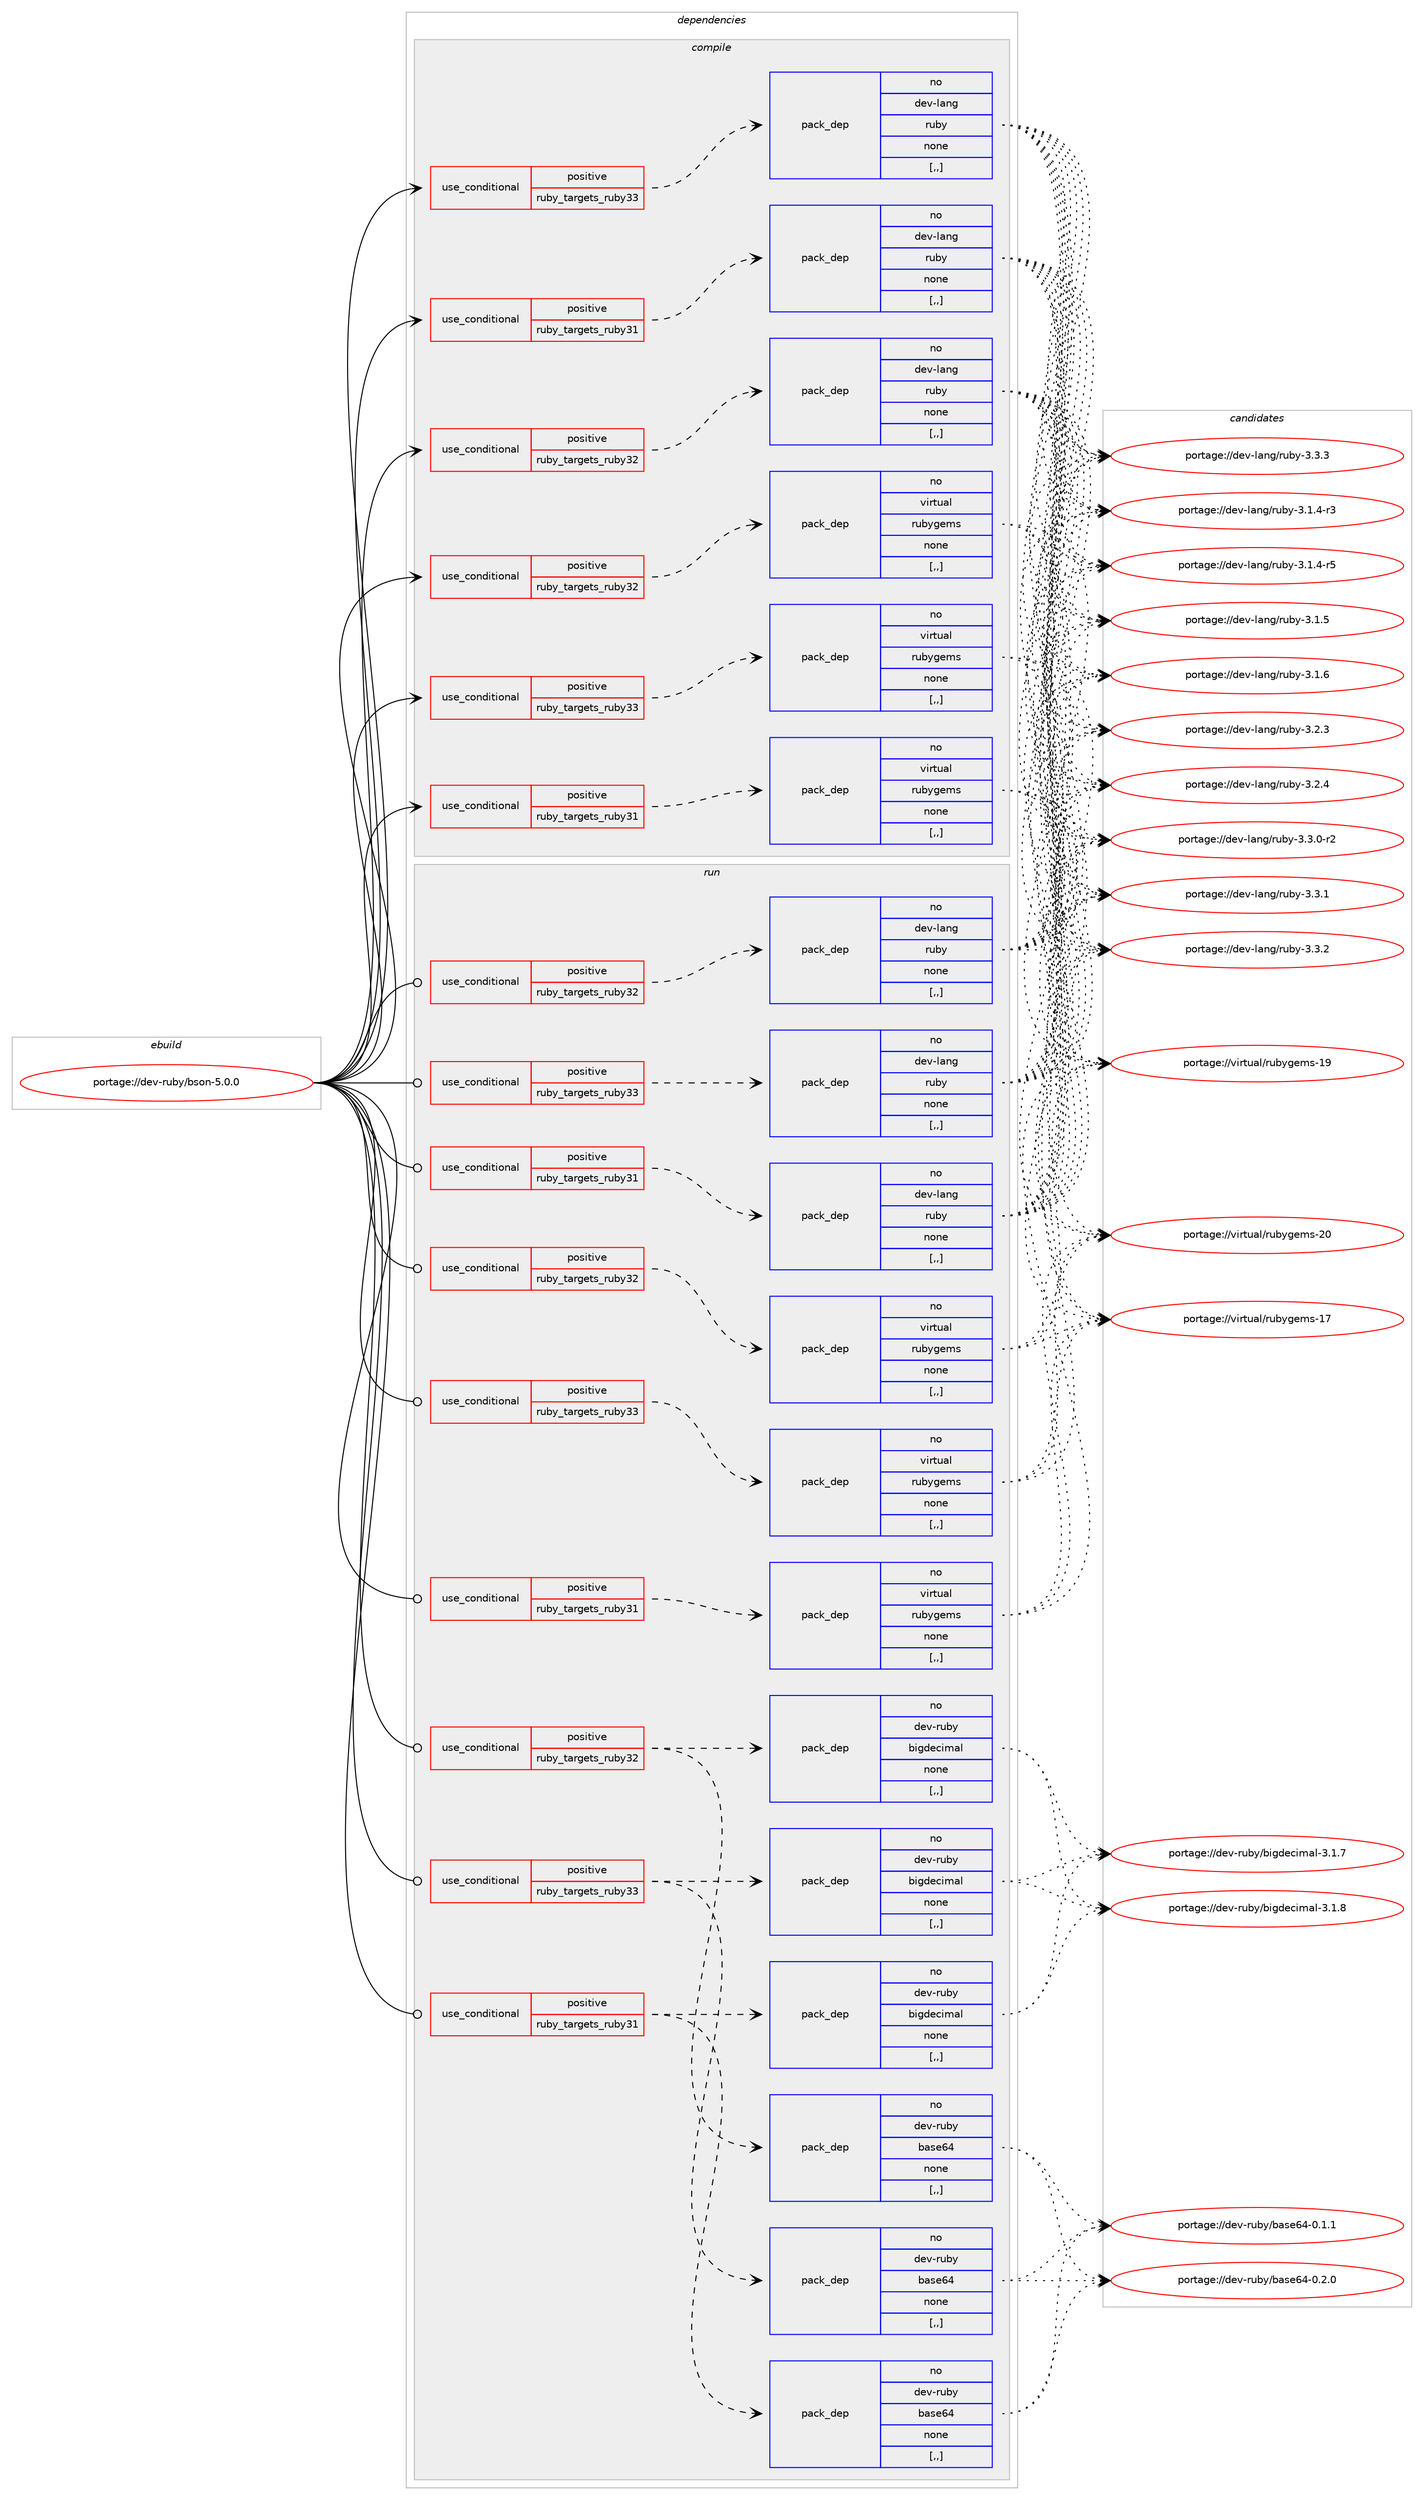 digraph prolog {

# *************
# Graph options
# *************

newrank=true;
concentrate=true;
compound=true;
graph [rankdir=LR,fontname=Helvetica,fontsize=10,ranksep=1.5];#, ranksep=2.5, nodesep=0.2];
edge  [arrowhead=vee];
node  [fontname=Helvetica,fontsize=10];

# **********
# The ebuild
# **********

subgraph cluster_leftcol {
color=gray;
rank=same;
label=<<i>ebuild</i>>;
id [label="portage://dev-ruby/bson-5.0.0", color=red, width=4, href="../dev-ruby/bson-5.0.0.svg"];
}

# ****************
# The dependencies
# ****************

subgraph cluster_midcol {
color=gray;
label=<<i>dependencies</i>>;
subgraph cluster_compile {
fillcolor="#eeeeee";
style=filled;
label=<<i>compile</i>>;
subgraph cond44017 {
dependency174486 [label=<<TABLE BORDER="0" CELLBORDER="1" CELLSPACING="0" CELLPADDING="4"><TR><TD ROWSPAN="3" CELLPADDING="10">use_conditional</TD></TR><TR><TD>positive</TD></TR><TR><TD>ruby_targets_ruby31</TD></TR></TABLE>>, shape=none, color=red];
subgraph pack129209 {
dependency174487 [label=<<TABLE BORDER="0" CELLBORDER="1" CELLSPACING="0" CELLPADDING="4" WIDTH="220"><TR><TD ROWSPAN="6" CELLPADDING="30">pack_dep</TD></TR><TR><TD WIDTH="110">no</TD></TR><TR><TD>dev-lang</TD></TR><TR><TD>ruby</TD></TR><TR><TD>none</TD></TR><TR><TD>[,,]</TD></TR></TABLE>>, shape=none, color=blue];
}
dependency174486:e -> dependency174487:w [weight=20,style="dashed",arrowhead="vee"];
}
id:e -> dependency174486:w [weight=20,style="solid",arrowhead="vee"];
subgraph cond44018 {
dependency174488 [label=<<TABLE BORDER="0" CELLBORDER="1" CELLSPACING="0" CELLPADDING="4"><TR><TD ROWSPAN="3" CELLPADDING="10">use_conditional</TD></TR><TR><TD>positive</TD></TR><TR><TD>ruby_targets_ruby31</TD></TR></TABLE>>, shape=none, color=red];
subgraph pack129210 {
dependency174489 [label=<<TABLE BORDER="0" CELLBORDER="1" CELLSPACING="0" CELLPADDING="4" WIDTH="220"><TR><TD ROWSPAN="6" CELLPADDING="30">pack_dep</TD></TR><TR><TD WIDTH="110">no</TD></TR><TR><TD>virtual</TD></TR><TR><TD>rubygems</TD></TR><TR><TD>none</TD></TR><TR><TD>[,,]</TD></TR></TABLE>>, shape=none, color=blue];
}
dependency174488:e -> dependency174489:w [weight=20,style="dashed",arrowhead="vee"];
}
id:e -> dependency174488:w [weight=20,style="solid",arrowhead="vee"];
subgraph cond44019 {
dependency174490 [label=<<TABLE BORDER="0" CELLBORDER="1" CELLSPACING="0" CELLPADDING="4"><TR><TD ROWSPAN="3" CELLPADDING="10">use_conditional</TD></TR><TR><TD>positive</TD></TR><TR><TD>ruby_targets_ruby32</TD></TR></TABLE>>, shape=none, color=red];
subgraph pack129211 {
dependency174491 [label=<<TABLE BORDER="0" CELLBORDER="1" CELLSPACING="0" CELLPADDING="4" WIDTH="220"><TR><TD ROWSPAN="6" CELLPADDING="30">pack_dep</TD></TR><TR><TD WIDTH="110">no</TD></TR><TR><TD>dev-lang</TD></TR><TR><TD>ruby</TD></TR><TR><TD>none</TD></TR><TR><TD>[,,]</TD></TR></TABLE>>, shape=none, color=blue];
}
dependency174490:e -> dependency174491:w [weight=20,style="dashed",arrowhead="vee"];
}
id:e -> dependency174490:w [weight=20,style="solid",arrowhead="vee"];
subgraph cond44020 {
dependency174492 [label=<<TABLE BORDER="0" CELLBORDER="1" CELLSPACING="0" CELLPADDING="4"><TR><TD ROWSPAN="3" CELLPADDING="10">use_conditional</TD></TR><TR><TD>positive</TD></TR><TR><TD>ruby_targets_ruby32</TD></TR></TABLE>>, shape=none, color=red];
subgraph pack129212 {
dependency174493 [label=<<TABLE BORDER="0" CELLBORDER="1" CELLSPACING="0" CELLPADDING="4" WIDTH="220"><TR><TD ROWSPAN="6" CELLPADDING="30">pack_dep</TD></TR><TR><TD WIDTH="110">no</TD></TR><TR><TD>virtual</TD></TR><TR><TD>rubygems</TD></TR><TR><TD>none</TD></TR><TR><TD>[,,]</TD></TR></TABLE>>, shape=none, color=blue];
}
dependency174492:e -> dependency174493:w [weight=20,style="dashed",arrowhead="vee"];
}
id:e -> dependency174492:w [weight=20,style="solid",arrowhead="vee"];
subgraph cond44021 {
dependency174494 [label=<<TABLE BORDER="0" CELLBORDER="1" CELLSPACING="0" CELLPADDING="4"><TR><TD ROWSPAN="3" CELLPADDING="10">use_conditional</TD></TR><TR><TD>positive</TD></TR><TR><TD>ruby_targets_ruby33</TD></TR></TABLE>>, shape=none, color=red];
subgraph pack129213 {
dependency174495 [label=<<TABLE BORDER="0" CELLBORDER="1" CELLSPACING="0" CELLPADDING="4" WIDTH="220"><TR><TD ROWSPAN="6" CELLPADDING="30">pack_dep</TD></TR><TR><TD WIDTH="110">no</TD></TR><TR><TD>dev-lang</TD></TR><TR><TD>ruby</TD></TR><TR><TD>none</TD></TR><TR><TD>[,,]</TD></TR></TABLE>>, shape=none, color=blue];
}
dependency174494:e -> dependency174495:w [weight=20,style="dashed",arrowhead="vee"];
}
id:e -> dependency174494:w [weight=20,style="solid",arrowhead="vee"];
subgraph cond44022 {
dependency174496 [label=<<TABLE BORDER="0" CELLBORDER="1" CELLSPACING="0" CELLPADDING="4"><TR><TD ROWSPAN="3" CELLPADDING="10">use_conditional</TD></TR><TR><TD>positive</TD></TR><TR><TD>ruby_targets_ruby33</TD></TR></TABLE>>, shape=none, color=red];
subgraph pack129214 {
dependency174497 [label=<<TABLE BORDER="0" CELLBORDER="1" CELLSPACING="0" CELLPADDING="4" WIDTH="220"><TR><TD ROWSPAN="6" CELLPADDING="30">pack_dep</TD></TR><TR><TD WIDTH="110">no</TD></TR><TR><TD>virtual</TD></TR><TR><TD>rubygems</TD></TR><TR><TD>none</TD></TR><TR><TD>[,,]</TD></TR></TABLE>>, shape=none, color=blue];
}
dependency174496:e -> dependency174497:w [weight=20,style="dashed",arrowhead="vee"];
}
id:e -> dependency174496:w [weight=20,style="solid",arrowhead="vee"];
}
subgraph cluster_compileandrun {
fillcolor="#eeeeee";
style=filled;
label=<<i>compile and run</i>>;
}
subgraph cluster_run {
fillcolor="#eeeeee";
style=filled;
label=<<i>run</i>>;
subgraph cond44023 {
dependency174498 [label=<<TABLE BORDER="0" CELLBORDER="1" CELLSPACING="0" CELLPADDING="4"><TR><TD ROWSPAN="3" CELLPADDING="10">use_conditional</TD></TR><TR><TD>positive</TD></TR><TR><TD>ruby_targets_ruby31</TD></TR></TABLE>>, shape=none, color=red];
subgraph pack129215 {
dependency174499 [label=<<TABLE BORDER="0" CELLBORDER="1" CELLSPACING="0" CELLPADDING="4" WIDTH="220"><TR><TD ROWSPAN="6" CELLPADDING="30">pack_dep</TD></TR><TR><TD WIDTH="110">no</TD></TR><TR><TD>dev-lang</TD></TR><TR><TD>ruby</TD></TR><TR><TD>none</TD></TR><TR><TD>[,,]</TD></TR></TABLE>>, shape=none, color=blue];
}
dependency174498:e -> dependency174499:w [weight=20,style="dashed",arrowhead="vee"];
}
id:e -> dependency174498:w [weight=20,style="solid",arrowhead="odot"];
subgraph cond44024 {
dependency174500 [label=<<TABLE BORDER="0" CELLBORDER="1" CELLSPACING="0" CELLPADDING="4"><TR><TD ROWSPAN="3" CELLPADDING="10">use_conditional</TD></TR><TR><TD>positive</TD></TR><TR><TD>ruby_targets_ruby31</TD></TR></TABLE>>, shape=none, color=red];
subgraph pack129216 {
dependency174501 [label=<<TABLE BORDER="0" CELLBORDER="1" CELLSPACING="0" CELLPADDING="4" WIDTH="220"><TR><TD ROWSPAN="6" CELLPADDING="30">pack_dep</TD></TR><TR><TD WIDTH="110">no</TD></TR><TR><TD>dev-ruby</TD></TR><TR><TD>base64</TD></TR><TR><TD>none</TD></TR><TR><TD>[,,]</TD></TR></TABLE>>, shape=none, color=blue];
}
dependency174500:e -> dependency174501:w [weight=20,style="dashed",arrowhead="vee"];
subgraph pack129217 {
dependency174502 [label=<<TABLE BORDER="0" CELLBORDER="1" CELLSPACING="0" CELLPADDING="4" WIDTH="220"><TR><TD ROWSPAN="6" CELLPADDING="30">pack_dep</TD></TR><TR><TD WIDTH="110">no</TD></TR><TR><TD>dev-ruby</TD></TR><TR><TD>bigdecimal</TD></TR><TR><TD>none</TD></TR><TR><TD>[,,]</TD></TR></TABLE>>, shape=none, color=blue];
}
dependency174500:e -> dependency174502:w [weight=20,style="dashed",arrowhead="vee"];
}
id:e -> dependency174500:w [weight=20,style="solid",arrowhead="odot"];
subgraph cond44025 {
dependency174503 [label=<<TABLE BORDER="0" CELLBORDER="1" CELLSPACING="0" CELLPADDING="4"><TR><TD ROWSPAN="3" CELLPADDING="10">use_conditional</TD></TR><TR><TD>positive</TD></TR><TR><TD>ruby_targets_ruby31</TD></TR></TABLE>>, shape=none, color=red];
subgraph pack129218 {
dependency174504 [label=<<TABLE BORDER="0" CELLBORDER="1" CELLSPACING="0" CELLPADDING="4" WIDTH="220"><TR><TD ROWSPAN="6" CELLPADDING="30">pack_dep</TD></TR><TR><TD WIDTH="110">no</TD></TR><TR><TD>virtual</TD></TR><TR><TD>rubygems</TD></TR><TR><TD>none</TD></TR><TR><TD>[,,]</TD></TR></TABLE>>, shape=none, color=blue];
}
dependency174503:e -> dependency174504:w [weight=20,style="dashed",arrowhead="vee"];
}
id:e -> dependency174503:w [weight=20,style="solid",arrowhead="odot"];
subgraph cond44026 {
dependency174505 [label=<<TABLE BORDER="0" CELLBORDER="1" CELLSPACING="0" CELLPADDING="4"><TR><TD ROWSPAN="3" CELLPADDING="10">use_conditional</TD></TR><TR><TD>positive</TD></TR><TR><TD>ruby_targets_ruby32</TD></TR></TABLE>>, shape=none, color=red];
subgraph pack129219 {
dependency174506 [label=<<TABLE BORDER="0" CELLBORDER="1" CELLSPACING="0" CELLPADDING="4" WIDTH="220"><TR><TD ROWSPAN="6" CELLPADDING="30">pack_dep</TD></TR><TR><TD WIDTH="110">no</TD></TR><TR><TD>dev-lang</TD></TR><TR><TD>ruby</TD></TR><TR><TD>none</TD></TR><TR><TD>[,,]</TD></TR></TABLE>>, shape=none, color=blue];
}
dependency174505:e -> dependency174506:w [weight=20,style="dashed",arrowhead="vee"];
}
id:e -> dependency174505:w [weight=20,style="solid",arrowhead="odot"];
subgraph cond44027 {
dependency174507 [label=<<TABLE BORDER="0" CELLBORDER="1" CELLSPACING="0" CELLPADDING="4"><TR><TD ROWSPAN="3" CELLPADDING="10">use_conditional</TD></TR><TR><TD>positive</TD></TR><TR><TD>ruby_targets_ruby32</TD></TR></TABLE>>, shape=none, color=red];
subgraph pack129220 {
dependency174508 [label=<<TABLE BORDER="0" CELLBORDER="1" CELLSPACING="0" CELLPADDING="4" WIDTH="220"><TR><TD ROWSPAN="6" CELLPADDING="30">pack_dep</TD></TR><TR><TD WIDTH="110">no</TD></TR><TR><TD>dev-ruby</TD></TR><TR><TD>base64</TD></TR><TR><TD>none</TD></TR><TR><TD>[,,]</TD></TR></TABLE>>, shape=none, color=blue];
}
dependency174507:e -> dependency174508:w [weight=20,style="dashed",arrowhead="vee"];
subgraph pack129221 {
dependency174509 [label=<<TABLE BORDER="0" CELLBORDER="1" CELLSPACING="0" CELLPADDING="4" WIDTH="220"><TR><TD ROWSPAN="6" CELLPADDING="30">pack_dep</TD></TR><TR><TD WIDTH="110">no</TD></TR><TR><TD>dev-ruby</TD></TR><TR><TD>bigdecimal</TD></TR><TR><TD>none</TD></TR><TR><TD>[,,]</TD></TR></TABLE>>, shape=none, color=blue];
}
dependency174507:e -> dependency174509:w [weight=20,style="dashed",arrowhead="vee"];
}
id:e -> dependency174507:w [weight=20,style="solid",arrowhead="odot"];
subgraph cond44028 {
dependency174510 [label=<<TABLE BORDER="0" CELLBORDER="1" CELLSPACING="0" CELLPADDING="4"><TR><TD ROWSPAN="3" CELLPADDING="10">use_conditional</TD></TR><TR><TD>positive</TD></TR><TR><TD>ruby_targets_ruby32</TD></TR></TABLE>>, shape=none, color=red];
subgraph pack129222 {
dependency174511 [label=<<TABLE BORDER="0" CELLBORDER="1" CELLSPACING="0" CELLPADDING="4" WIDTH="220"><TR><TD ROWSPAN="6" CELLPADDING="30">pack_dep</TD></TR><TR><TD WIDTH="110">no</TD></TR><TR><TD>virtual</TD></TR><TR><TD>rubygems</TD></TR><TR><TD>none</TD></TR><TR><TD>[,,]</TD></TR></TABLE>>, shape=none, color=blue];
}
dependency174510:e -> dependency174511:w [weight=20,style="dashed",arrowhead="vee"];
}
id:e -> dependency174510:w [weight=20,style="solid",arrowhead="odot"];
subgraph cond44029 {
dependency174512 [label=<<TABLE BORDER="0" CELLBORDER="1" CELLSPACING="0" CELLPADDING="4"><TR><TD ROWSPAN="3" CELLPADDING="10">use_conditional</TD></TR><TR><TD>positive</TD></TR><TR><TD>ruby_targets_ruby33</TD></TR></TABLE>>, shape=none, color=red];
subgraph pack129223 {
dependency174513 [label=<<TABLE BORDER="0" CELLBORDER="1" CELLSPACING="0" CELLPADDING="4" WIDTH="220"><TR><TD ROWSPAN="6" CELLPADDING="30">pack_dep</TD></TR><TR><TD WIDTH="110">no</TD></TR><TR><TD>dev-lang</TD></TR><TR><TD>ruby</TD></TR><TR><TD>none</TD></TR><TR><TD>[,,]</TD></TR></TABLE>>, shape=none, color=blue];
}
dependency174512:e -> dependency174513:w [weight=20,style="dashed",arrowhead="vee"];
}
id:e -> dependency174512:w [weight=20,style="solid",arrowhead="odot"];
subgraph cond44030 {
dependency174514 [label=<<TABLE BORDER="0" CELLBORDER="1" CELLSPACING="0" CELLPADDING="4"><TR><TD ROWSPAN="3" CELLPADDING="10">use_conditional</TD></TR><TR><TD>positive</TD></TR><TR><TD>ruby_targets_ruby33</TD></TR></TABLE>>, shape=none, color=red];
subgraph pack129224 {
dependency174515 [label=<<TABLE BORDER="0" CELLBORDER="1" CELLSPACING="0" CELLPADDING="4" WIDTH="220"><TR><TD ROWSPAN="6" CELLPADDING="30">pack_dep</TD></TR><TR><TD WIDTH="110">no</TD></TR><TR><TD>dev-ruby</TD></TR><TR><TD>base64</TD></TR><TR><TD>none</TD></TR><TR><TD>[,,]</TD></TR></TABLE>>, shape=none, color=blue];
}
dependency174514:e -> dependency174515:w [weight=20,style="dashed",arrowhead="vee"];
subgraph pack129225 {
dependency174516 [label=<<TABLE BORDER="0" CELLBORDER="1" CELLSPACING="0" CELLPADDING="4" WIDTH="220"><TR><TD ROWSPAN="6" CELLPADDING="30">pack_dep</TD></TR><TR><TD WIDTH="110">no</TD></TR><TR><TD>dev-ruby</TD></TR><TR><TD>bigdecimal</TD></TR><TR><TD>none</TD></TR><TR><TD>[,,]</TD></TR></TABLE>>, shape=none, color=blue];
}
dependency174514:e -> dependency174516:w [weight=20,style="dashed",arrowhead="vee"];
}
id:e -> dependency174514:w [weight=20,style="solid",arrowhead="odot"];
subgraph cond44031 {
dependency174517 [label=<<TABLE BORDER="0" CELLBORDER="1" CELLSPACING="0" CELLPADDING="4"><TR><TD ROWSPAN="3" CELLPADDING="10">use_conditional</TD></TR><TR><TD>positive</TD></TR><TR><TD>ruby_targets_ruby33</TD></TR></TABLE>>, shape=none, color=red];
subgraph pack129226 {
dependency174518 [label=<<TABLE BORDER="0" CELLBORDER="1" CELLSPACING="0" CELLPADDING="4" WIDTH="220"><TR><TD ROWSPAN="6" CELLPADDING="30">pack_dep</TD></TR><TR><TD WIDTH="110">no</TD></TR><TR><TD>virtual</TD></TR><TR><TD>rubygems</TD></TR><TR><TD>none</TD></TR><TR><TD>[,,]</TD></TR></TABLE>>, shape=none, color=blue];
}
dependency174517:e -> dependency174518:w [weight=20,style="dashed",arrowhead="vee"];
}
id:e -> dependency174517:w [weight=20,style="solid",arrowhead="odot"];
}
}

# **************
# The candidates
# **************

subgraph cluster_choices {
rank=same;
color=gray;
label=<<i>candidates</i>>;

subgraph choice129209 {
color=black;
nodesep=1;
choice100101118451089711010347114117981214551464946524511451 [label="portage://dev-lang/ruby-3.1.4-r3", color=red, width=4,href="../dev-lang/ruby-3.1.4-r3.svg"];
choice100101118451089711010347114117981214551464946524511453 [label="portage://dev-lang/ruby-3.1.4-r5", color=red, width=4,href="../dev-lang/ruby-3.1.4-r5.svg"];
choice10010111845108971101034711411798121455146494653 [label="portage://dev-lang/ruby-3.1.5", color=red, width=4,href="../dev-lang/ruby-3.1.5.svg"];
choice10010111845108971101034711411798121455146494654 [label="portage://dev-lang/ruby-3.1.6", color=red, width=4,href="../dev-lang/ruby-3.1.6.svg"];
choice10010111845108971101034711411798121455146504651 [label="portage://dev-lang/ruby-3.2.3", color=red, width=4,href="../dev-lang/ruby-3.2.3.svg"];
choice10010111845108971101034711411798121455146504652 [label="portage://dev-lang/ruby-3.2.4", color=red, width=4,href="../dev-lang/ruby-3.2.4.svg"];
choice100101118451089711010347114117981214551465146484511450 [label="portage://dev-lang/ruby-3.3.0-r2", color=red, width=4,href="../dev-lang/ruby-3.3.0-r2.svg"];
choice10010111845108971101034711411798121455146514649 [label="portage://dev-lang/ruby-3.3.1", color=red, width=4,href="../dev-lang/ruby-3.3.1.svg"];
choice10010111845108971101034711411798121455146514650 [label="portage://dev-lang/ruby-3.3.2", color=red, width=4,href="../dev-lang/ruby-3.3.2.svg"];
choice10010111845108971101034711411798121455146514651 [label="portage://dev-lang/ruby-3.3.3", color=red, width=4,href="../dev-lang/ruby-3.3.3.svg"];
dependency174487:e -> choice100101118451089711010347114117981214551464946524511451:w [style=dotted,weight="100"];
dependency174487:e -> choice100101118451089711010347114117981214551464946524511453:w [style=dotted,weight="100"];
dependency174487:e -> choice10010111845108971101034711411798121455146494653:w [style=dotted,weight="100"];
dependency174487:e -> choice10010111845108971101034711411798121455146494654:w [style=dotted,weight="100"];
dependency174487:e -> choice10010111845108971101034711411798121455146504651:w [style=dotted,weight="100"];
dependency174487:e -> choice10010111845108971101034711411798121455146504652:w [style=dotted,weight="100"];
dependency174487:e -> choice100101118451089711010347114117981214551465146484511450:w [style=dotted,weight="100"];
dependency174487:e -> choice10010111845108971101034711411798121455146514649:w [style=dotted,weight="100"];
dependency174487:e -> choice10010111845108971101034711411798121455146514650:w [style=dotted,weight="100"];
dependency174487:e -> choice10010111845108971101034711411798121455146514651:w [style=dotted,weight="100"];
}
subgraph choice129210 {
color=black;
nodesep=1;
choice118105114116117971084711411798121103101109115454955 [label="portage://virtual/rubygems-17", color=red, width=4,href="../virtual/rubygems-17.svg"];
choice118105114116117971084711411798121103101109115454957 [label="portage://virtual/rubygems-19", color=red, width=4,href="../virtual/rubygems-19.svg"];
choice118105114116117971084711411798121103101109115455048 [label="portage://virtual/rubygems-20", color=red, width=4,href="../virtual/rubygems-20.svg"];
dependency174489:e -> choice118105114116117971084711411798121103101109115454955:w [style=dotted,weight="100"];
dependency174489:e -> choice118105114116117971084711411798121103101109115454957:w [style=dotted,weight="100"];
dependency174489:e -> choice118105114116117971084711411798121103101109115455048:w [style=dotted,weight="100"];
}
subgraph choice129211 {
color=black;
nodesep=1;
choice100101118451089711010347114117981214551464946524511451 [label="portage://dev-lang/ruby-3.1.4-r3", color=red, width=4,href="../dev-lang/ruby-3.1.4-r3.svg"];
choice100101118451089711010347114117981214551464946524511453 [label="portage://dev-lang/ruby-3.1.4-r5", color=red, width=4,href="../dev-lang/ruby-3.1.4-r5.svg"];
choice10010111845108971101034711411798121455146494653 [label="portage://dev-lang/ruby-3.1.5", color=red, width=4,href="../dev-lang/ruby-3.1.5.svg"];
choice10010111845108971101034711411798121455146494654 [label="portage://dev-lang/ruby-3.1.6", color=red, width=4,href="../dev-lang/ruby-3.1.6.svg"];
choice10010111845108971101034711411798121455146504651 [label="portage://dev-lang/ruby-3.2.3", color=red, width=4,href="../dev-lang/ruby-3.2.3.svg"];
choice10010111845108971101034711411798121455146504652 [label="portage://dev-lang/ruby-3.2.4", color=red, width=4,href="../dev-lang/ruby-3.2.4.svg"];
choice100101118451089711010347114117981214551465146484511450 [label="portage://dev-lang/ruby-3.3.0-r2", color=red, width=4,href="../dev-lang/ruby-3.3.0-r2.svg"];
choice10010111845108971101034711411798121455146514649 [label="portage://dev-lang/ruby-3.3.1", color=red, width=4,href="../dev-lang/ruby-3.3.1.svg"];
choice10010111845108971101034711411798121455146514650 [label="portage://dev-lang/ruby-3.3.2", color=red, width=4,href="../dev-lang/ruby-3.3.2.svg"];
choice10010111845108971101034711411798121455146514651 [label="portage://dev-lang/ruby-3.3.3", color=red, width=4,href="../dev-lang/ruby-3.3.3.svg"];
dependency174491:e -> choice100101118451089711010347114117981214551464946524511451:w [style=dotted,weight="100"];
dependency174491:e -> choice100101118451089711010347114117981214551464946524511453:w [style=dotted,weight="100"];
dependency174491:e -> choice10010111845108971101034711411798121455146494653:w [style=dotted,weight="100"];
dependency174491:e -> choice10010111845108971101034711411798121455146494654:w [style=dotted,weight="100"];
dependency174491:e -> choice10010111845108971101034711411798121455146504651:w [style=dotted,weight="100"];
dependency174491:e -> choice10010111845108971101034711411798121455146504652:w [style=dotted,weight="100"];
dependency174491:e -> choice100101118451089711010347114117981214551465146484511450:w [style=dotted,weight="100"];
dependency174491:e -> choice10010111845108971101034711411798121455146514649:w [style=dotted,weight="100"];
dependency174491:e -> choice10010111845108971101034711411798121455146514650:w [style=dotted,weight="100"];
dependency174491:e -> choice10010111845108971101034711411798121455146514651:w [style=dotted,weight="100"];
}
subgraph choice129212 {
color=black;
nodesep=1;
choice118105114116117971084711411798121103101109115454955 [label="portage://virtual/rubygems-17", color=red, width=4,href="../virtual/rubygems-17.svg"];
choice118105114116117971084711411798121103101109115454957 [label="portage://virtual/rubygems-19", color=red, width=4,href="../virtual/rubygems-19.svg"];
choice118105114116117971084711411798121103101109115455048 [label="portage://virtual/rubygems-20", color=red, width=4,href="../virtual/rubygems-20.svg"];
dependency174493:e -> choice118105114116117971084711411798121103101109115454955:w [style=dotted,weight="100"];
dependency174493:e -> choice118105114116117971084711411798121103101109115454957:w [style=dotted,weight="100"];
dependency174493:e -> choice118105114116117971084711411798121103101109115455048:w [style=dotted,weight="100"];
}
subgraph choice129213 {
color=black;
nodesep=1;
choice100101118451089711010347114117981214551464946524511451 [label="portage://dev-lang/ruby-3.1.4-r3", color=red, width=4,href="../dev-lang/ruby-3.1.4-r3.svg"];
choice100101118451089711010347114117981214551464946524511453 [label="portage://dev-lang/ruby-3.1.4-r5", color=red, width=4,href="../dev-lang/ruby-3.1.4-r5.svg"];
choice10010111845108971101034711411798121455146494653 [label="portage://dev-lang/ruby-3.1.5", color=red, width=4,href="../dev-lang/ruby-3.1.5.svg"];
choice10010111845108971101034711411798121455146494654 [label="portage://dev-lang/ruby-3.1.6", color=red, width=4,href="../dev-lang/ruby-3.1.6.svg"];
choice10010111845108971101034711411798121455146504651 [label="portage://dev-lang/ruby-3.2.3", color=red, width=4,href="../dev-lang/ruby-3.2.3.svg"];
choice10010111845108971101034711411798121455146504652 [label="portage://dev-lang/ruby-3.2.4", color=red, width=4,href="../dev-lang/ruby-3.2.4.svg"];
choice100101118451089711010347114117981214551465146484511450 [label="portage://dev-lang/ruby-3.3.0-r2", color=red, width=4,href="../dev-lang/ruby-3.3.0-r2.svg"];
choice10010111845108971101034711411798121455146514649 [label="portage://dev-lang/ruby-3.3.1", color=red, width=4,href="../dev-lang/ruby-3.3.1.svg"];
choice10010111845108971101034711411798121455146514650 [label="portage://dev-lang/ruby-3.3.2", color=red, width=4,href="../dev-lang/ruby-3.3.2.svg"];
choice10010111845108971101034711411798121455146514651 [label="portage://dev-lang/ruby-3.3.3", color=red, width=4,href="../dev-lang/ruby-3.3.3.svg"];
dependency174495:e -> choice100101118451089711010347114117981214551464946524511451:w [style=dotted,weight="100"];
dependency174495:e -> choice100101118451089711010347114117981214551464946524511453:w [style=dotted,weight="100"];
dependency174495:e -> choice10010111845108971101034711411798121455146494653:w [style=dotted,weight="100"];
dependency174495:e -> choice10010111845108971101034711411798121455146494654:w [style=dotted,weight="100"];
dependency174495:e -> choice10010111845108971101034711411798121455146504651:w [style=dotted,weight="100"];
dependency174495:e -> choice10010111845108971101034711411798121455146504652:w [style=dotted,weight="100"];
dependency174495:e -> choice100101118451089711010347114117981214551465146484511450:w [style=dotted,weight="100"];
dependency174495:e -> choice10010111845108971101034711411798121455146514649:w [style=dotted,weight="100"];
dependency174495:e -> choice10010111845108971101034711411798121455146514650:w [style=dotted,weight="100"];
dependency174495:e -> choice10010111845108971101034711411798121455146514651:w [style=dotted,weight="100"];
}
subgraph choice129214 {
color=black;
nodesep=1;
choice118105114116117971084711411798121103101109115454955 [label="portage://virtual/rubygems-17", color=red, width=4,href="../virtual/rubygems-17.svg"];
choice118105114116117971084711411798121103101109115454957 [label="portage://virtual/rubygems-19", color=red, width=4,href="../virtual/rubygems-19.svg"];
choice118105114116117971084711411798121103101109115455048 [label="portage://virtual/rubygems-20", color=red, width=4,href="../virtual/rubygems-20.svg"];
dependency174497:e -> choice118105114116117971084711411798121103101109115454955:w [style=dotted,weight="100"];
dependency174497:e -> choice118105114116117971084711411798121103101109115454957:w [style=dotted,weight="100"];
dependency174497:e -> choice118105114116117971084711411798121103101109115455048:w [style=dotted,weight="100"];
}
subgraph choice129215 {
color=black;
nodesep=1;
choice100101118451089711010347114117981214551464946524511451 [label="portage://dev-lang/ruby-3.1.4-r3", color=red, width=4,href="../dev-lang/ruby-3.1.4-r3.svg"];
choice100101118451089711010347114117981214551464946524511453 [label="portage://dev-lang/ruby-3.1.4-r5", color=red, width=4,href="../dev-lang/ruby-3.1.4-r5.svg"];
choice10010111845108971101034711411798121455146494653 [label="portage://dev-lang/ruby-3.1.5", color=red, width=4,href="../dev-lang/ruby-3.1.5.svg"];
choice10010111845108971101034711411798121455146494654 [label="portage://dev-lang/ruby-3.1.6", color=red, width=4,href="../dev-lang/ruby-3.1.6.svg"];
choice10010111845108971101034711411798121455146504651 [label="portage://dev-lang/ruby-3.2.3", color=red, width=4,href="../dev-lang/ruby-3.2.3.svg"];
choice10010111845108971101034711411798121455146504652 [label="portage://dev-lang/ruby-3.2.4", color=red, width=4,href="../dev-lang/ruby-3.2.4.svg"];
choice100101118451089711010347114117981214551465146484511450 [label="portage://dev-lang/ruby-3.3.0-r2", color=red, width=4,href="../dev-lang/ruby-3.3.0-r2.svg"];
choice10010111845108971101034711411798121455146514649 [label="portage://dev-lang/ruby-3.3.1", color=red, width=4,href="../dev-lang/ruby-3.3.1.svg"];
choice10010111845108971101034711411798121455146514650 [label="portage://dev-lang/ruby-3.3.2", color=red, width=4,href="../dev-lang/ruby-3.3.2.svg"];
choice10010111845108971101034711411798121455146514651 [label="portage://dev-lang/ruby-3.3.3", color=red, width=4,href="../dev-lang/ruby-3.3.3.svg"];
dependency174499:e -> choice100101118451089711010347114117981214551464946524511451:w [style=dotted,weight="100"];
dependency174499:e -> choice100101118451089711010347114117981214551464946524511453:w [style=dotted,weight="100"];
dependency174499:e -> choice10010111845108971101034711411798121455146494653:w [style=dotted,weight="100"];
dependency174499:e -> choice10010111845108971101034711411798121455146494654:w [style=dotted,weight="100"];
dependency174499:e -> choice10010111845108971101034711411798121455146504651:w [style=dotted,weight="100"];
dependency174499:e -> choice10010111845108971101034711411798121455146504652:w [style=dotted,weight="100"];
dependency174499:e -> choice100101118451089711010347114117981214551465146484511450:w [style=dotted,weight="100"];
dependency174499:e -> choice10010111845108971101034711411798121455146514649:w [style=dotted,weight="100"];
dependency174499:e -> choice10010111845108971101034711411798121455146514650:w [style=dotted,weight="100"];
dependency174499:e -> choice10010111845108971101034711411798121455146514651:w [style=dotted,weight="100"];
}
subgraph choice129216 {
color=black;
nodesep=1;
choice10010111845114117981214798971151015452454846494649 [label="portage://dev-ruby/base64-0.1.1", color=red, width=4,href="../dev-ruby/base64-0.1.1.svg"];
choice10010111845114117981214798971151015452454846504648 [label="portage://dev-ruby/base64-0.2.0", color=red, width=4,href="../dev-ruby/base64-0.2.0.svg"];
dependency174501:e -> choice10010111845114117981214798971151015452454846494649:w [style=dotted,weight="100"];
dependency174501:e -> choice10010111845114117981214798971151015452454846504648:w [style=dotted,weight="100"];
}
subgraph choice129217 {
color=black;
nodesep=1;
choice100101118451141179812147981051031001019910510997108455146494655 [label="portage://dev-ruby/bigdecimal-3.1.7", color=red, width=4,href="../dev-ruby/bigdecimal-3.1.7.svg"];
choice100101118451141179812147981051031001019910510997108455146494656 [label="portage://dev-ruby/bigdecimal-3.1.8", color=red, width=4,href="../dev-ruby/bigdecimal-3.1.8.svg"];
dependency174502:e -> choice100101118451141179812147981051031001019910510997108455146494655:w [style=dotted,weight="100"];
dependency174502:e -> choice100101118451141179812147981051031001019910510997108455146494656:w [style=dotted,weight="100"];
}
subgraph choice129218 {
color=black;
nodesep=1;
choice118105114116117971084711411798121103101109115454955 [label="portage://virtual/rubygems-17", color=red, width=4,href="../virtual/rubygems-17.svg"];
choice118105114116117971084711411798121103101109115454957 [label="portage://virtual/rubygems-19", color=red, width=4,href="../virtual/rubygems-19.svg"];
choice118105114116117971084711411798121103101109115455048 [label="portage://virtual/rubygems-20", color=red, width=4,href="../virtual/rubygems-20.svg"];
dependency174504:e -> choice118105114116117971084711411798121103101109115454955:w [style=dotted,weight="100"];
dependency174504:e -> choice118105114116117971084711411798121103101109115454957:w [style=dotted,weight="100"];
dependency174504:e -> choice118105114116117971084711411798121103101109115455048:w [style=dotted,weight="100"];
}
subgraph choice129219 {
color=black;
nodesep=1;
choice100101118451089711010347114117981214551464946524511451 [label="portage://dev-lang/ruby-3.1.4-r3", color=red, width=4,href="../dev-lang/ruby-3.1.4-r3.svg"];
choice100101118451089711010347114117981214551464946524511453 [label="portage://dev-lang/ruby-3.1.4-r5", color=red, width=4,href="../dev-lang/ruby-3.1.4-r5.svg"];
choice10010111845108971101034711411798121455146494653 [label="portage://dev-lang/ruby-3.1.5", color=red, width=4,href="../dev-lang/ruby-3.1.5.svg"];
choice10010111845108971101034711411798121455146494654 [label="portage://dev-lang/ruby-3.1.6", color=red, width=4,href="../dev-lang/ruby-3.1.6.svg"];
choice10010111845108971101034711411798121455146504651 [label="portage://dev-lang/ruby-3.2.3", color=red, width=4,href="../dev-lang/ruby-3.2.3.svg"];
choice10010111845108971101034711411798121455146504652 [label="portage://dev-lang/ruby-3.2.4", color=red, width=4,href="../dev-lang/ruby-3.2.4.svg"];
choice100101118451089711010347114117981214551465146484511450 [label="portage://dev-lang/ruby-3.3.0-r2", color=red, width=4,href="../dev-lang/ruby-3.3.0-r2.svg"];
choice10010111845108971101034711411798121455146514649 [label="portage://dev-lang/ruby-3.3.1", color=red, width=4,href="../dev-lang/ruby-3.3.1.svg"];
choice10010111845108971101034711411798121455146514650 [label="portage://dev-lang/ruby-3.3.2", color=red, width=4,href="../dev-lang/ruby-3.3.2.svg"];
choice10010111845108971101034711411798121455146514651 [label="portage://dev-lang/ruby-3.3.3", color=red, width=4,href="../dev-lang/ruby-3.3.3.svg"];
dependency174506:e -> choice100101118451089711010347114117981214551464946524511451:w [style=dotted,weight="100"];
dependency174506:e -> choice100101118451089711010347114117981214551464946524511453:w [style=dotted,weight="100"];
dependency174506:e -> choice10010111845108971101034711411798121455146494653:w [style=dotted,weight="100"];
dependency174506:e -> choice10010111845108971101034711411798121455146494654:w [style=dotted,weight="100"];
dependency174506:e -> choice10010111845108971101034711411798121455146504651:w [style=dotted,weight="100"];
dependency174506:e -> choice10010111845108971101034711411798121455146504652:w [style=dotted,weight="100"];
dependency174506:e -> choice100101118451089711010347114117981214551465146484511450:w [style=dotted,weight="100"];
dependency174506:e -> choice10010111845108971101034711411798121455146514649:w [style=dotted,weight="100"];
dependency174506:e -> choice10010111845108971101034711411798121455146514650:w [style=dotted,weight="100"];
dependency174506:e -> choice10010111845108971101034711411798121455146514651:w [style=dotted,weight="100"];
}
subgraph choice129220 {
color=black;
nodesep=1;
choice10010111845114117981214798971151015452454846494649 [label="portage://dev-ruby/base64-0.1.1", color=red, width=4,href="../dev-ruby/base64-0.1.1.svg"];
choice10010111845114117981214798971151015452454846504648 [label="portage://dev-ruby/base64-0.2.0", color=red, width=4,href="../dev-ruby/base64-0.2.0.svg"];
dependency174508:e -> choice10010111845114117981214798971151015452454846494649:w [style=dotted,weight="100"];
dependency174508:e -> choice10010111845114117981214798971151015452454846504648:w [style=dotted,weight="100"];
}
subgraph choice129221 {
color=black;
nodesep=1;
choice100101118451141179812147981051031001019910510997108455146494655 [label="portage://dev-ruby/bigdecimal-3.1.7", color=red, width=4,href="../dev-ruby/bigdecimal-3.1.7.svg"];
choice100101118451141179812147981051031001019910510997108455146494656 [label="portage://dev-ruby/bigdecimal-3.1.8", color=red, width=4,href="../dev-ruby/bigdecimal-3.1.8.svg"];
dependency174509:e -> choice100101118451141179812147981051031001019910510997108455146494655:w [style=dotted,weight="100"];
dependency174509:e -> choice100101118451141179812147981051031001019910510997108455146494656:w [style=dotted,weight="100"];
}
subgraph choice129222 {
color=black;
nodesep=1;
choice118105114116117971084711411798121103101109115454955 [label="portage://virtual/rubygems-17", color=red, width=4,href="../virtual/rubygems-17.svg"];
choice118105114116117971084711411798121103101109115454957 [label="portage://virtual/rubygems-19", color=red, width=4,href="../virtual/rubygems-19.svg"];
choice118105114116117971084711411798121103101109115455048 [label="portage://virtual/rubygems-20", color=red, width=4,href="../virtual/rubygems-20.svg"];
dependency174511:e -> choice118105114116117971084711411798121103101109115454955:w [style=dotted,weight="100"];
dependency174511:e -> choice118105114116117971084711411798121103101109115454957:w [style=dotted,weight="100"];
dependency174511:e -> choice118105114116117971084711411798121103101109115455048:w [style=dotted,weight="100"];
}
subgraph choice129223 {
color=black;
nodesep=1;
choice100101118451089711010347114117981214551464946524511451 [label="portage://dev-lang/ruby-3.1.4-r3", color=red, width=4,href="../dev-lang/ruby-3.1.4-r3.svg"];
choice100101118451089711010347114117981214551464946524511453 [label="portage://dev-lang/ruby-3.1.4-r5", color=red, width=4,href="../dev-lang/ruby-3.1.4-r5.svg"];
choice10010111845108971101034711411798121455146494653 [label="portage://dev-lang/ruby-3.1.5", color=red, width=4,href="../dev-lang/ruby-3.1.5.svg"];
choice10010111845108971101034711411798121455146494654 [label="portage://dev-lang/ruby-3.1.6", color=red, width=4,href="../dev-lang/ruby-3.1.6.svg"];
choice10010111845108971101034711411798121455146504651 [label="portage://dev-lang/ruby-3.2.3", color=red, width=4,href="../dev-lang/ruby-3.2.3.svg"];
choice10010111845108971101034711411798121455146504652 [label="portage://dev-lang/ruby-3.2.4", color=red, width=4,href="../dev-lang/ruby-3.2.4.svg"];
choice100101118451089711010347114117981214551465146484511450 [label="portage://dev-lang/ruby-3.3.0-r2", color=red, width=4,href="../dev-lang/ruby-3.3.0-r2.svg"];
choice10010111845108971101034711411798121455146514649 [label="portage://dev-lang/ruby-3.3.1", color=red, width=4,href="../dev-lang/ruby-3.3.1.svg"];
choice10010111845108971101034711411798121455146514650 [label="portage://dev-lang/ruby-3.3.2", color=red, width=4,href="../dev-lang/ruby-3.3.2.svg"];
choice10010111845108971101034711411798121455146514651 [label="portage://dev-lang/ruby-3.3.3", color=red, width=4,href="../dev-lang/ruby-3.3.3.svg"];
dependency174513:e -> choice100101118451089711010347114117981214551464946524511451:w [style=dotted,weight="100"];
dependency174513:e -> choice100101118451089711010347114117981214551464946524511453:w [style=dotted,weight="100"];
dependency174513:e -> choice10010111845108971101034711411798121455146494653:w [style=dotted,weight="100"];
dependency174513:e -> choice10010111845108971101034711411798121455146494654:w [style=dotted,weight="100"];
dependency174513:e -> choice10010111845108971101034711411798121455146504651:w [style=dotted,weight="100"];
dependency174513:e -> choice10010111845108971101034711411798121455146504652:w [style=dotted,weight="100"];
dependency174513:e -> choice100101118451089711010347114117981214551465146484511450:w [style=dotted,weight="100"];
dependency174513:e -> choice10010111845108971101034711411798121455146514649:w [style=dotted,weight="100"];
dependency174513:e -> choice10010111845108971101034711411798121455146514650:w [style=dotted,weight="100"];
dependency174513:e -> choice10010111845108971101034711411798121455146514651:w [style=dotted,weight="100"];
}
subgraph choice129224 {
color=black;
nodesep=1;
choice10010111845114117981214798971151015452454846494649 [label="portage://dev-ruby/base64-0.1.1", color=red, width=4,href="../dev-ruby/base64-0.1.1.svg"];
choice10010111845114117981214798971151015452454846504648 [label="portage://dev-ruby/base64-0.2.0", color=red, width=4,href="../dev-ruby/base64-0.2.0.svg"];
dependency174515:e -> choice10010111845114117981214798971151015452454846494649:w [style=dotted,weight="100"];
dependency174515:e -> choice10010111845114117981214798971151015452454846504648:w [style=dotted,weight="100"];
}
subgraph choice129225 {
color=black;
nodesep=1;
choice100101118451141179812147981051031001019910510997108455146494655 [label="portage://dev-ruby/bigdecimal-3.1.7", color=red, width=4,href="../dev-ruby/bigdecimal-3.1.7.svg"];
choice100101118451141179812147981051031001019910510997108455146494656 [label="portage://dev-ruby/bigdecimal-3.1.8", color=red, width=4,href="../dev-ruby/bigdecimal-3.1.8.svg"];
dependency174516:e -> choice100101118451141179812147981051031001019910510997108455146494655:w [style=dotted,weight="100"];
dependency174516:e -> choice100101118451141179812147981051031001019910510997108455146494656:w [style=dotted,weight="100"];
}
subgraph choice129226 {
color=black;
nodesep=1;
choice118105114116117971084711411798121103101109115454955 [label="portage://virtual/rubygems-17", color=red, width=4,href="../virtual/rubygems-17.svg"];
choice118105114116117971084711411798121103101109115454957 [label="portage://virtual/rubygems-19", color=red, width=4,href="../virtual/rubygems-19.svg"];
choice118105114116117971084711411798121103101109115455048 [label="portage://virtual/rubygems-20", color=red, width=4,href="../virtual/rubygems-20.svg"];
dependency174518:e -> choice118105114116117971084711411798121103101109115454955:w [style=dotted,weight="100"];
dependency174518:e -> choice118105114116117971084711411798121103101109115454957:w [style=dotted,weight="100"];
dependency174518:e -> choice118105114116117971084711411798121103101109115455048:w [style=dotted,weight="100"];
}
}

}
